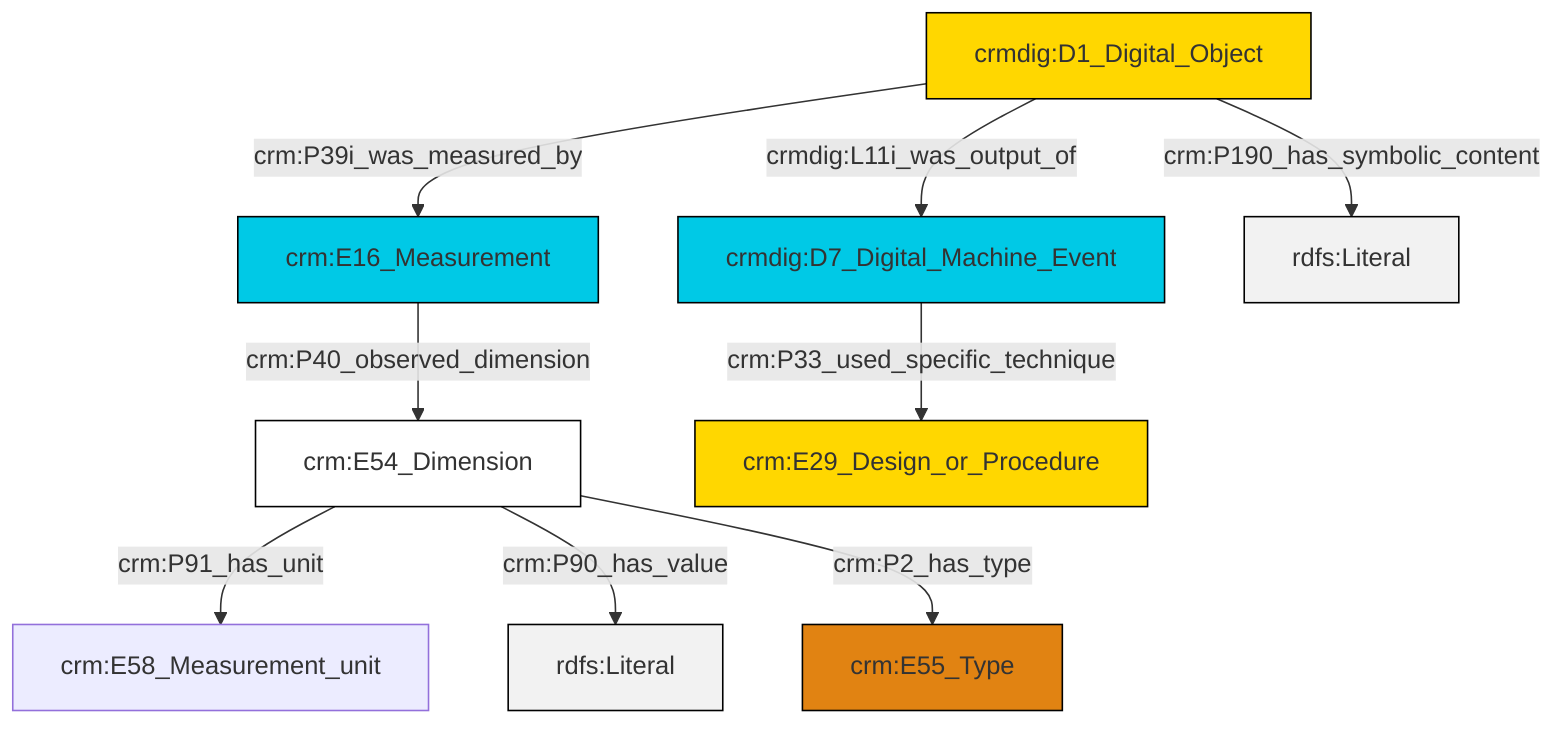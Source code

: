 graph TD
classDef Literal fill:#f2f2f2,stroke:#000000;
classDef CRM_Entity fill:#FFFFFF,stroke:#000000;
classDef Temporal_Entity fill:#00C9E6, stroke:#000000;
classDef Type fill:#E18312, stroke:#000000;
classDef Time-Span fill:#2C9C91, stroke:#000000;
classDef Appellation fill:#FFEB7F, stroke:#000000;
classDef Place fill:#008836, stroke:#000000;
classDef Persistent_Item fill:#B266B2, stroke:#000000;
classDef Conceptual_Object fill:#FFD700, stroke:#000000;
classDef Physical_Thing fill:#D2B48C, stroke:#000000;
classDef Actor fill:#f58aad, stroke:#000000;
classDef PC_Classes fill:#4ce600, stroke:#000000;
classDef Multi fill:#cccccc,stroke:#000000;

2["crmdig:D1_Digital_Object"]:::Conceptual_Object -->|crmdig:L11i_was_output_of| 3["crmdig:D7_Digital_Machine_Event"]:::Temporal_Entity
7["crm:E54_Dimension"]:::CRM_Entity -->|crm:P91_has_unit| 0["crm:E58_Measurement_unit"]:::Default
4["crm:E16_Measurement"]:::Temporal_Entity -->|crm:P40_observed_dimension| 7["crm:E54_Dimension"]:::CRM_Entity
3["crmdig:D7_Digital_Machine_Event"]:::Temporal_Entity -->|crm:P33_used_specific_technique| 10["crm:E29_Design_or_Procedure"]:::Conceptual_Object
2["crmdig:D1_Digital_Object"]:::Conceptual_Object -->|crm:P39i_was_measured_by| 4["crm:E16_Measurement"]:::Temporal_Entity
7["crm:E54_Dimension"]:::CRM_Entity -->|crm:P90_has_value| 11[rdfs:Literal]:::Literal
2["crmdig:D1_Digital_Object"]:::Conceptual_Object -->|crm:P190_has_symbolic_content| 14[rdfs:Literal]:::Literal
7["crm:E54_Dimension"]:::CRM_Entity -->|crm:P2_has_type| 8["crm:E55_Type"]:::Type